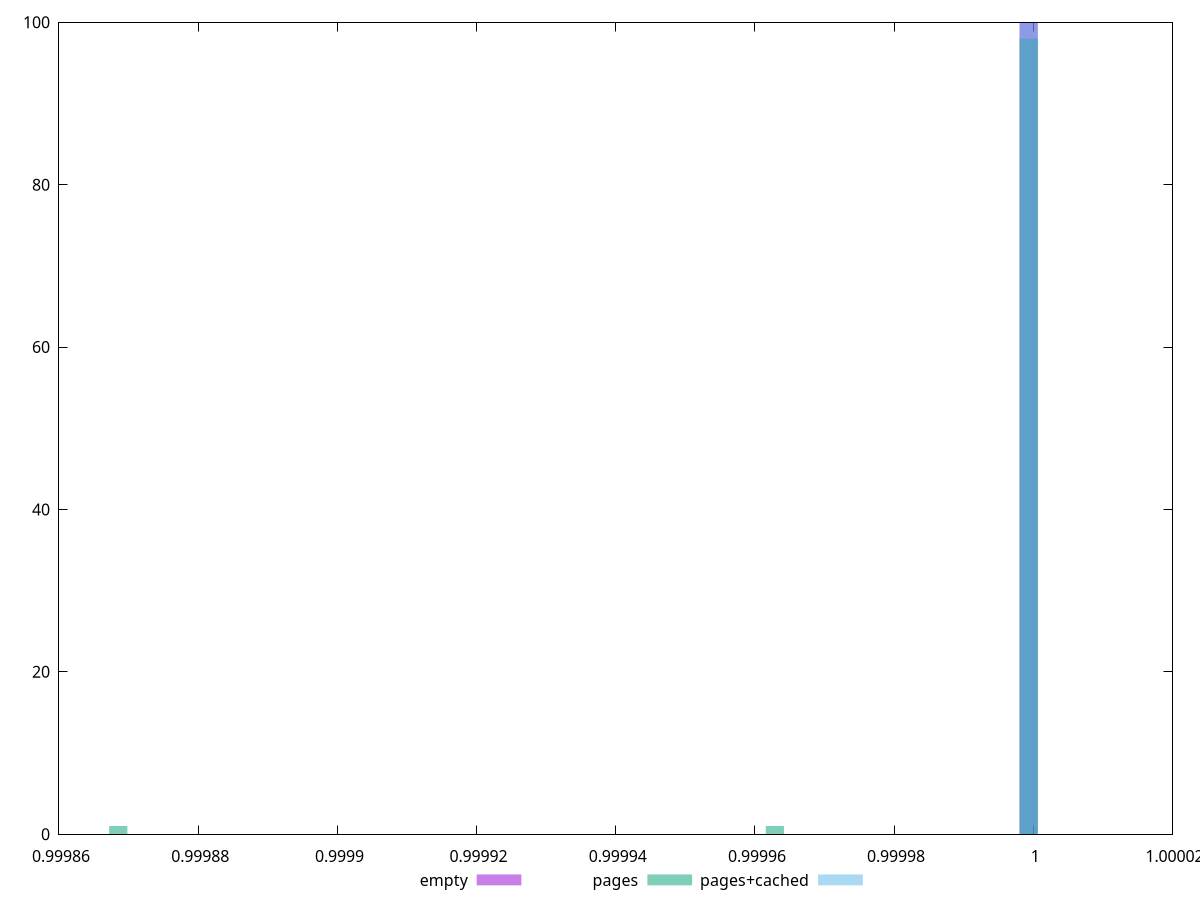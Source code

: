 $_empty <<EOF
0.9999993380488859 100
EOF
$_pages <<EOF
0.9998685166765409 1
0.9999993380488859 98
0.9999628587104465 1
EOF
$_pagesCached <<EOF
0.9999993380488859 100
EOF
set key outside below
set terminal pngcairo
set output "report_00004_2020-11-02T20-21-41.718Z/estimated-input-latency/estimated-input-latency_empty_pages_pages+cached+hist.png"
set boxwidth 0.000002616427446899827
set style fill transparent solid 0.5 noborder
set yrange [0:100]
plot $_empty title "empty" with boxes ,$_pages title "pages" with boxes ,$_pagesCached title "pages+cached" with boxes ,